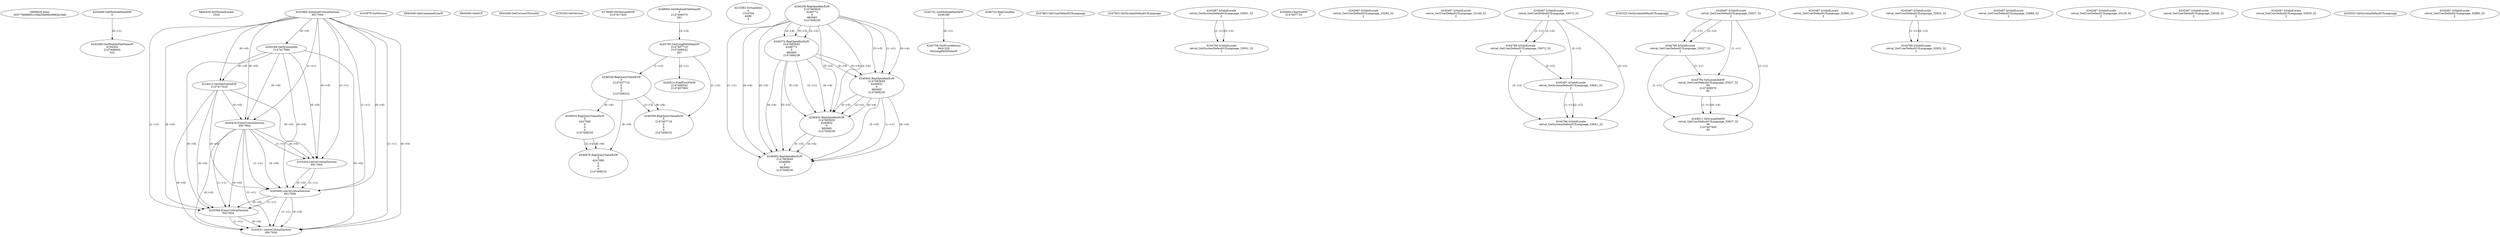 // Global SCDG with merge call
digraph {
	0 [label="6850628.main
003778d9885c149a25b06bc8982a19ab"]
	1 [label="4254480.GetModuleHandleW
0"]
	2 [label="6844434.SetThreadLocale
1024"]
	3 [label="4243965.InitializeCriticalSection
6917004"]
	4 [label="4243979.GetVersion
"]
	5 [label="4250188.GetSystemInfo
2147417660"]
	3 -> 5 [label="(0-->0)"]
	6 [label="6844540.GetCommandLineW
"]
	7 [label="4214413.GetStartupInfoW
2147417624"]
	3 -> 7 [label="(0-->0)"]
	5 -> 7 [label="(0-->0)"]
	8 [label="6844560.GetACP
"]
	9 [label="6844580.GetCurrentThreadId
"]
	10 [label="4250204.GetVersion
"]
	11 [label="4276690.GetVersionExW
2147417420"]
	12 [label="4243306.GetModuleFileNameW
4194304
2147408904
522"]
	1 -> 12 [label="(0-->1)"]
	13 [label="4248064.GetModuleFileNameW
0
2147408370
261"]
	14 [label="4215383.VirtualAlloc
0
1310704
4096
4"]
	15 [label="4246338.RegOpenKeyExW
2147483649
4246772
0
983065
2147408236"]
	16 [label="4246372.RegOpenKeyExW
2147483650
4246772
0
983065
2147408236"]
	15 -> 16 [label="(2-->2)"]
	15 -> 16 [label="(4-->4)"]
	15 -> 16 [label="(5-->5)"]
	17 [label="4245741.GetModuleHandleW
4246160"]
	18 [label="4245758.GetProcAddress
9441320
GetLongPathNameW"]
	17 -> 18 [label="(0-->1)"]
	19 [label="4245785.GetLongPathNameW
2147407710
2147406542
261"]
	13 -> 19 [label="(3-->3)"]
	20 [label="4246556.RegQueryValueExW
0
2147407710
0
0
0
2147408232"]
	19 -> 20 [label="(1-->2)"]
	21 [label="4246635.RegQueryValueExW
0
4247000
0
0
0
2147408232"]
	20 -> 21 [label="(6-->6)"]
	22 [label="4246722.RegCloseKey
0"]
	23 [label="4247883.GetUserDefaultUILanguage
"]
	24 [label="4245418.EnterCriticalSection
6917004"]
	3 -> 24 [label="(1-->1)"]
	3 -> 24 [label="(0-->0)"]
	5 -> 24 [label="(0-->0)"]
	7 -> 24 [label="(0-->0)"]
	25 [label="4245454.LeaveCriticalSection
6917004"]
	3 -> 25 [label="(1-->1)"]
	24 -> 25 [label="(1-->1)"]
	3 -> 25 [label="(0-->0)"]
	5 -> 25 [label="(0-->0)"]
	7 -> 25 [label="(0-->0)"]
	24 -> 25 [label="(0-->0)"]
	26 [label="4247923.GetSystemDefaultUILanguage
"]
	27 [label="4245469.LeaveCriticalSection
6917004"]
	3 -> 27 [label="(1-->1)"]
	24 -> 27 [label="(1-->1)"]
	25 -> 27 [label="(1-->1)"]
	3 -> 27 [label="(0-->0)"]
	5 -> 27 [label="(0-->0)"]
	7 -> 27 [label="(0-->0)"]
	24 -> 27 [label="(0-->0)"]
	25 -> 27 [label="(0-->0)"]
	28 [label="4245487.IsValidLocale
retval_GetSystemDefaultUILanguage_33051_32
2"]
	29 [label="4244766.IsValidLocale
retval_GetSystemDefaultUILanguage_33051_32
2"]
	28 -> 29 [label="(1-->1)"]
	28 -> 29 [label="(2-->2)"]
	30 [label="4246402.RegOpenKeyExW
2147483649
4246832
0
983065
2147408236"]
	15 -> 30 [label="(1-->1)"]
	15 -> 30 [label="(4-->4)"]
	16 -> 30 [label="(4-->4)"]
	15 -> 30 [label="(5-->5)"]
	16 -> 30 [label="(5-->5)"]
	31 [label="4246432.RegOpenKeyExW
2147483650
4246832
0
983065
2147408236"]
	16 -> 31 [label="(1-->1)"]
	30 -> 31 [label="(2-->2)"]
	15 -> 31 [label="(4-->4)"]
	16 -> 31 [label="(4-->4)"]
	30 -> 31 [label="(4-->4)"]
	15 -> 31 [label="(5-->5)"]
	16 -> 31 [label="(5-->5)"]
	30 -> 31 [label="(5-->5)"]
	32 [label="4245683.CharNextW
2147407716"]
	33 [label="4246014.FindFirstFileW
2147406542
2147407064"]
	19 -> 33 [label="(2-->1)"]
	34 [label="4246676.RegQueryValueExW
0
4247000
0
0
0
2147408232"]
	21 -> 34 [label="(2-->2)"]
	20 -> 34 [label="(6-->6)"]
	21 -> 34 [label="(6-->6)"]
	35 [label="4245487.IsValidLocale
retval_GetUserDefaultUILanguage_33284_32
2"]
	36 [label="4245580.EnterCriticalSection
6917004"]
	3 -> 36 [label="(1-->1)"]
	24 -> 36 [label="(1-->1)"]
	27 -> 36 [label="(1-->1)"]
	3 -> 36 [label="(0-->0)"]
	5 -> 36 [label="(0-->0)"]
	7 -> 36 [label="(0-->0)"]
	24 -> 36 [label="(0-->0)"]
	27 -> 36 [label="(0-->0)"]
	37 [label="4245621.LeaveCriticalSection
6917004"]
	3 -> 37 [label="(1-->1)"]
	24 -> 37 [label="(1-->1)"]
	27 -> 37 [label="(1-->1)"]
	36 -> 37 [label="(1-->1)"]
	3 -> 37 [label="(0-->0)"]
	5 -> 37 [label="(0-->0)"]
	7 -> 37 [label="(0-->0)"]
	24 -> 37 [label="(0-->0)"]
	27 -> 37 [label="(0-->0)"]
	36 -> 37 [label="(0-->0)"]
	38 [label="4246462.RegOpenKeyExW
2147483649
4246884
0
983065
2147408236"]
	15 -> 38 [label="(1-->1)"]
	30 -> 38 [label="(1-->1)"]
	15 -> 38 [label="(4-->4)"]
	16 -> 38 [label="(4-->4)"]
	30 -> 38 [label="(4-->4)"]
	31 -> 38 [label="(4-->4)"]
	15 -> 38 [label="(5-->5)"]
	16 -> 38 [label="(5-->5)"]
	30 -> 38 [label="(5-->5)"]
	31 -> 38 [label="(5-->5)"]
	39 [label="4245487.IsValidLocale
retval_GetUserDefaultUILanguage_33148_32
2"]
	40 [label="4245487.IsValidLocale
retval_GetUserDefaultUILanguage_33072_32
2"]
	41 [label="4244766.IsValidLocale
retval_GetUserDefaultUILanguage_33072_32
2"]
	40 -> 41 [label="(1-->1)"]
	40 -> 41 [label="(2-->2)"]
	42 [label="4245525.GetSystemDefaultUILanguage
"]
	43 [label="4245487.IsValidLocale
retval_GetSystemDefaultUILanguage_33641_32
2"]
	40 -> 43 [label="(2-->2)"]
	41 -> 43 [label="(2-->2)"]
	44 [label="4244766.IsValidLocale
retval_GetSystemDefaultUILanguage_33641_32
2"]
	43 -> 44 [label="(1-->1)"]
	40 -> 44 [label="(2-->2)"]
	41 -> 44 [label="(2-->2)"]
	43 -> 44 [label="(2-->2)"]
	45 [label="4245487.IsValidLocale
retval_GetUserDefaultUILanguage_33027_32
2"]
	46 [label="4244766.IsValidLocale
retval_GetUserDefaultUILanguage_33027_32
2"]
	45 -> 46 [label="(1-->1)"]
	45 -> 46 [label="(2-->2)"]
	47 [label="4244794.GetLocaleInfoW
retval_GetUserDefaultUILanguage_33027_32
89
2147408070
85"]
	45 -> 47 [label="(1-->1)"]
	46 -> 47 [label="(1-->1)"]
	48 [label="4244811.GetLocaleInfoW
retval_GetUserDefaultUILanguage_33027_32
90
2147407900
85"]
	45 -> 48 [label="(1-->1)"]
	46 -> 48 [label="(1-->1)"]
	47 -> 48 [label="(1-->1)"]
	47 -> 48 [label="(4-->4)"]
	49 [label="4245487.IsValidLocale
retval_GetUserDefaultUILanguage_32866_32
2"]
	50 [label="4245487.IsValidLocale
retval_GetUserDefaultUILanguage_32952_32
2"]
	51 [label="4246599.RegQueryValueExW
0
2147407710
0
0
0
2147408232"]
	19 -> 51 [label="(1-->2)"]
	20 -> 51 [label="(2-->2)"]
	20 -> 51 [label="(6-->6)"]
	52 [label="4245487.IsValidLocale
retval_GetUserDefaultUILanguage_32869_32
2"]
	53 [label="4245487.IsValidLocale
retval_GetUserDefaultUILanguage_33136_32
2"]
	54 [label="4245487.IsValidLocale
retval_GetUserDefaultUILanguage_33038_32
2"]
	55 [label="4245487.IsValidLocale
retval_GetUserDefaultUILanguage_33035_32
2"]
	56 [label="4244766.IsValidLocale
retval_GetUserDefaultUILanguage_32952_32
2"]
	50 -> 56 [label="(1-->1)"]
	50 -> 56 [label="(2-->2)"]
	57 [label="4245552.GetSystemDefaultUILanguage
"]
	58 [label="4245487.IsValidLocale
retval_GetUserDefaultUILanguage_32885_32
2"]
}
